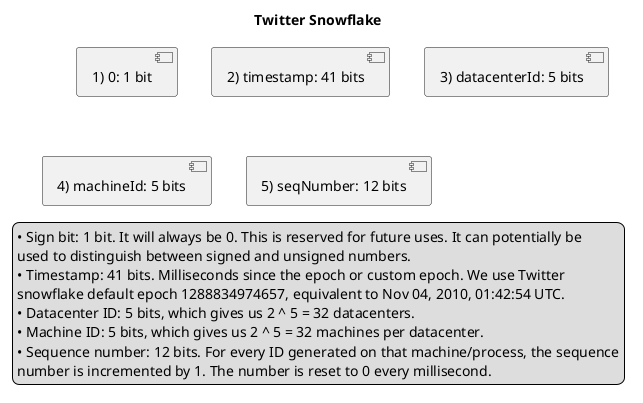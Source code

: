 @startuml
'https://plantuml.com/component-diagram

title "Twitter Snowflake"

component 1 [
    1) 0: 1 bit
]
component 2 [
    2) timestamp: 41 bits
]
component 3 [
    3) datacenterId: 5 bits
]
component 4 [
    4) machineId: 5 bits
]
component 5 [
    5) seqNumber: 12 bits
]

legend
    • Sign bit: 1 bit. It will always be 0. This is reserved for future uses. It can potentially be
    used to distinguish between signed and unsigned numbers.
    • Timestamp: 41 bits. Milliseconds since the epoch or custom epoch. We use Twitter
    snowflake default epoch 1288834974657, equivalent to Nov 04, 2010, 01:42:54 UTC.
    • Datacenter ID: 5 bits, which gives us 2 ^ 5 = 32 datacenters.
    • Machine ID: 5 bits, which gives us 2 ^ 5 = 32 machines per datacenter.
    • Sequence number: 12 bits. For every ID generated on that machine/process, the sequence
    number is incremented by 1. The number is reset to 0 every millisecond.
end legend
@enduml